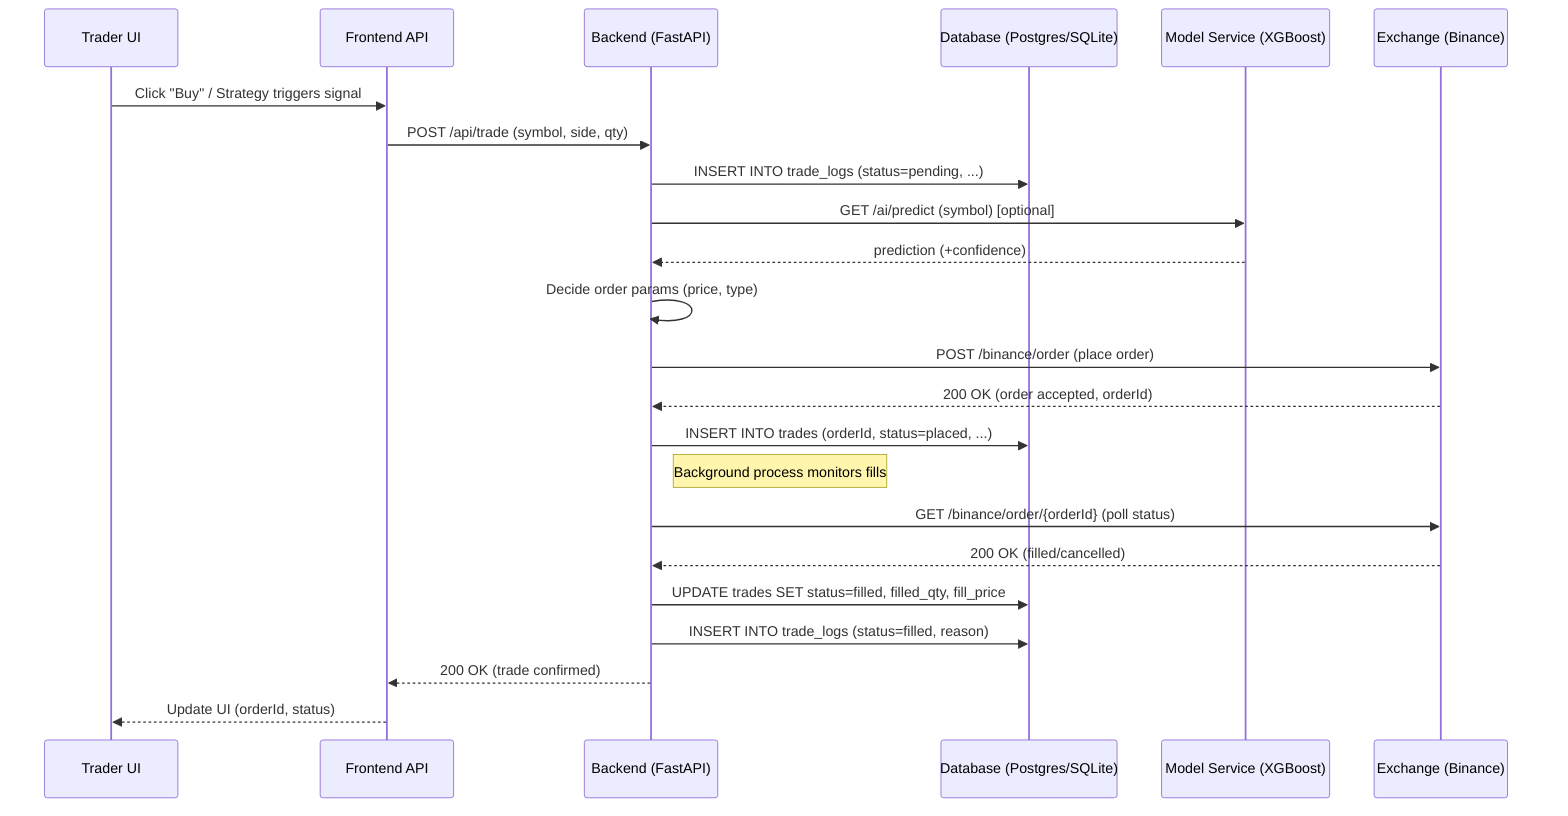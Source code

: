 sequenceDiagram
    participant UI as Trader UI
    participant FE as Frontend API
    participant API as Backend (FastAPI)
    participant DB as Database (Postgres/SQLite)
    participant ML as Model Service (XGBoost)
    participant EX as Exchange (Binance)

    UI->>FE: Click "Buy" / Strategy triggers signal
    FE->>API: POST /api/trade (symbol, side, qty)
    API->>DB: INSERT INTO trade_logs (status=pending, ...)
    API->>ML: GET /ai/predict (symbol) [optional]
    ML-->>API: prediction (+confidence)
    API->>API: Decide order params (price, type)
    API->>EX: POST /binance/order (place order)
    EX-->>API: 200 OK (order accepted, orderId)
    API->>DB: INSERT INTO trades (orderId, status=placed, ...)
    Note right of API: Background process monitors fills
    API->>EX: GET /binance/order/{orderId} (poll status)
    EX-->>API: 200 OK (filled/cancelled)
    API->>DB: UPDATE trades SET status=filled, filled_qty, fill_price
    API->>DB: INSERT INTO trade_logs (status=filled, reason)
    API-->>FE: 200 OK (trade confirmed)
    FE-->>UI: Update UI (orderId, status)